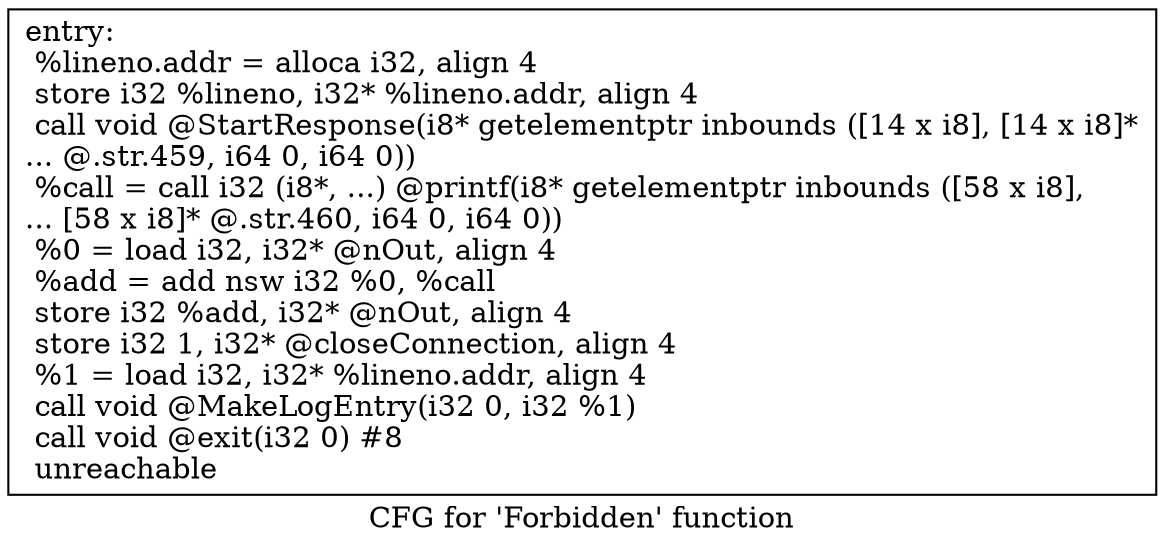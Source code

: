 digraph "CFG for 'Forbidden' function" {
	label="CFG for 'Forbidden' function";

	Node0xc17ba0 [shape=record,label="{entry:\l  %lineno.addr = alloca i32, align 4\l  store i32 %lineno, i32* %lineno.addr, align 4\l  call void @StartResponse(i8* getelementptr inbounds ([14 x i8], [14 x i8]*\l... @.str.459, i64 0, i64 0))\l  %call = call i32 (i8*, ...) @printf(i8* getelementptr inbounds ([58 x i8],\l... [58 x i8]* @.str.460, i64 0, i64 0))\l  %0 = load i32, i32* @nOut, align 4\l  %add = add nsw i32 %0, %call\l  store i32 %add, i32* @nOut, align 4\l  store i32 1, i32* @closeConnection, align 4\l  %1 = load i32, i32* %lineno.addr, align 4\l  call void @MakeLogEntry(i32 0, i32 %1)\l  call void @exit(i32 0) #8\l  unreachable\l}"];
}
